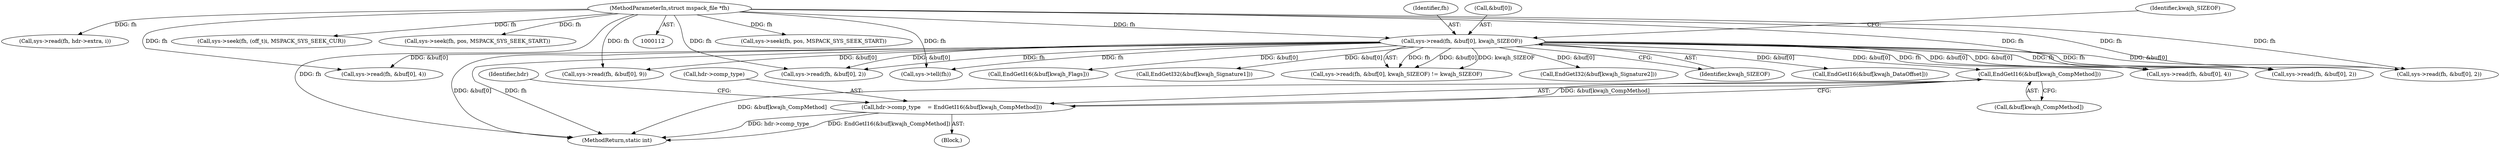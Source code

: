digraph "0_libmspack_0b0ef9344255ff5acfac6b7af09198ac9c9756c8@array" {
"1000159" [label="(Call,EndGetI16(&buf[kwajh_CompMethod]))"];
"1000121" [label="(Call,sys->read(fh, &buf[0], kwajh_SIZEOF))"];
"1000114" [label="(MethodParameterIn,struct mspack_file *fh)"];
"1000155" [label="(Call,hdr->comp_type    = EndGetI16(&buf[kwajh_CompMethod]))"];
"1000327" [label="(Call,sys->read(fh, &buf[0], 9))"];
"1000166" [label="(Identifier,hdr)"];
"1000512" [label="(MethodReturn,static int)"];
"1000128" [label="(Identifier,kwajh_SIZEOF)"];
"1000258" [label="(Call,sys->read(fh, &buf[0], 2))"];
"1000122" [label="(Identifier,fh)"];
"1000177" [label="(Call,EndGetI16(&buf[kwajh_Flags]))"];
"1000137" [label="(Call,EndGetI32(&buf[kwajh_Signature1]))"];
"1000155" [label="(Call,hdr->comp_type    = EndGetI16(&buf[kwajh_CompMethod]))"];
"1000120" [label="(Call,sys->read(fh, &buf[0], kwajh_SIZEOF) != kwajh_SIZEOF)"];
"1000369" [label="(Call,sys->seek(fh, pos, MSPACK_SYS_SEEK_START))"];
"1000156" [label="(Call,hdr->comp_type)"];
"1000160" [label="(Call,&buf[kwajh_CompMethod])"];
"1000146" [label="(Call,EndGetI32(&buf[kwajh_Signature2]))"];
"1000211" [label="(Call,sys->read(fh, &buf[0], 4))"];
"1000159" [label="(Call,EndGetI16(&buf[kwajh_CompMethod]))"];
"1000489" [label="(Call,sys->read(fh, hdr->extra, i))"];
"1000127" [label="(Identifier,kwajh_SIZEOF)"];
"1000168" [label="(Call,EndGetI16(&buf[kwajh_DataOffset]))"];
"1000116" [label="(Block,)"];
"1000450" [label="(Call,sys->read(fh, &buf[0], 2))"];
"1000114" [label="(MethodParameterIn,struct mspack_file *fh)"];
"1000276" [label="(Call,sys->seek(fh, (off_t)i, MSPACK_SYS_SEEK_CUR))"];
"1000431" [label="(Call,sys->seek(fh, pos, MSPACK_SYS_SEEK_START))"];
"1000389" [label="(Call,sys->read(fh, &buf[0], 4))"];
"1000121" [label="(Call,sys->read(fh, &buf[0], kwajh_SIZEOF))"];
"1000239" [label="(Call,sys->read(fh, &buf[0], 2))"];
"1000123" [label="(Call,&buf[0])"];
"1000296" [label="(Call,sys->tell(fh))"];
"1000159" -> "1000155"  [label="AST: "];
"1000159" -> "1000160"  [label="CFG: "];
"1000160" -> "1000159"  [label="AST: "];
"1000155" -> "1000159"  [label="CFG: "];
"1000159" -> "1000512"  [label="DDG: &buf[kwajh_CompMethod]"];
"1000159" -> "1000155"  [label="DDG: &buf[kwajh_CompMethod]"];
"1000121" -> "1000159"  [label="DDG: &buf[0]"];
"1000121" -> "1000120"  [label="AST: "];
"1000121" -> "1000127"  [label="CFG: "];
"1000122" -> "1000121"  [label="AST: "];
"1000123" -> "1000121"  [label="AST: "];
"1000127" -> "1000121"  [label="AST: "];
"1000128" -> "1000121"  [label="CFG: "];
"1000121" -> "1000512"  [label="DDG: &buf[0]"];
"1000121" -> "1000512"  [label="DDG: fh"];
"1000121" -> "1000120"  [label="DDG: fh"];
"1000121" -> "1000120"  [label="DDG: &buf[0]"];
"1000121" -> "1000120"  [label="DDG: kwajh_SIZEOF"];
"1000114" -> "1000121"  [label="DDG: fh"];
"1000121" -> "1000137"  [label="DDG: &buf[0]"];
"1000121" -> "1000146"  [label="DDG: &buf[0]"];
"1000121" -> "1000168"  [label="DDG: &buf[0]"];
"1000121" -> "1000177"  [label="DDG: &buf[0]"];
"1000121" -> "1000211"  [label="DDG: fh"];
"1000121" -> "1000211"  [label="DDG: &buf[0]"];
"1000121" -> "1000239"  [label="DDG: fh"];
"1000121" -> "1000239"  [label="DDG: &buf[0]"];
"1000121" -> "1000258"  [label="DDG: fh"];
"1000121" -> "1000258"  [label="DDG: &buf[0]"];
"1000121" -> "1000296"  [label="DDG: fh"];
"1000121" -> "1000327"  [label="DDG: &buf[0]"];
"1000121" -> "1000389"  [label="DDG: &buf[0]"];
"1000121" -> "1000450"  [label="DDG: fh"];
"1000121" -> "1000450"  [label="DDG: &buf[0]"];
"1000114" -> "1000112"  [label="AST: "];
"1000114" -> "1000512"  [label="DDG: fh"];
"1000114" -> "1000211"  [label="DDG: fh"];
"1000114" -> "1000239"  [label="DDG: fh"];
"1000114" -> "1000258"  [label="DDG: fh"];
"1000114" -> "1000276"  [label="DDG: fh"];
"1000114" -> "1000296"  [label="DDG: fh"];
"1000114" -> "1000327"  [label="DDG: fh"];
"1000114" -> "1000369"  [label="DDG: fh"];
"1000114" -> "1000389"  [label="DDG: fh"];
"1000114" -> "1000431"  [label="DDG: fh"];
"1000114" -> "1000450"  [label="DDG: fh"];
"1000114" -> "1000489"  [label="DDG: fh"];
"1000155" -> "1000116"  [label="AST: "];
"1000156" -> "1000155"  [label="AST: "];
"1000166" -> "1000155"  [label="CFG: "];
"1000155" -> "1000512"  [label="DDG: EndGetI16(&buf[kwajh_CompMethod])"];
"1000155" -> "1000512"  [label="DDG: hdr->comp_type"];
}
